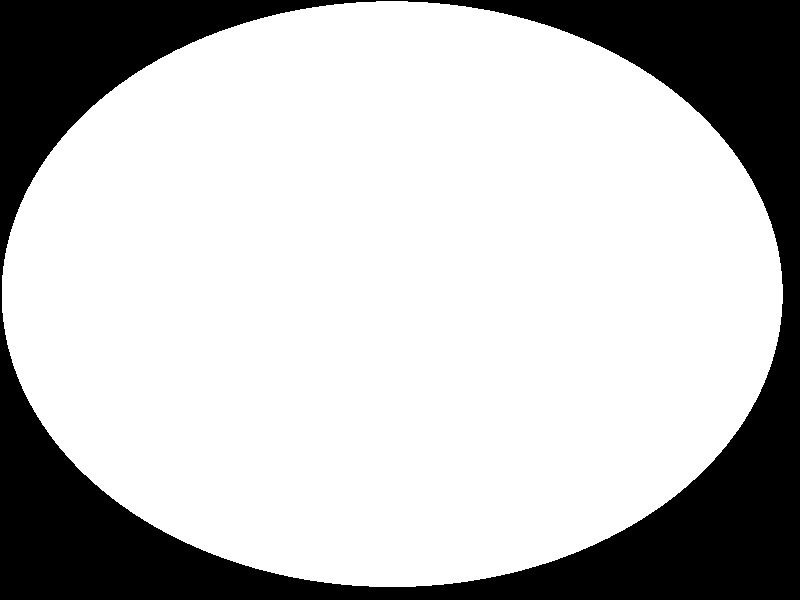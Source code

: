 // Usage
// povray white.pov +H300 +W300 Declare=Seed=10 -Ow.png +UA
// (replace 10 by some other number to get "randomly" different stone)
// Then use GIMP to add drop shadow
// (or see http://www.imagico.de/pov/icons.php - but I did not try this yet)

#include "colors.inc"

camera {
    location <0,15,0>
    right x
    angle 9
    look_at   <.0, .0,  .0>
}

light_source { <-500, 1500, 500> color White*0.5 }
light_source { <+50, 150, 50> color White*0.1 }
light_source { <150, 150, 50> color White*0.1 }
light_source { <+50, 50, 150> color White*0.2 }

// seed for random number generator
#ifndef (Seed)
      #declare Seed = 0;
#end

#local r = seed(Seed);

sphere { 0 1.152
    texture{
        pigment {
            marble // gradient x
            color_map {
                [0.0 color White*1.3]
                [0.2 color White*1.3]
                [0.45 color Gray95*1.2]
                [0.55 color Gray95*1.2]
                [0.75 color White*1.3]
                [1.0 color White*1.3]
            }
            frequency 1.5 + 2.5 * rand(r)
            turbulence 0.2
        }
        finish { specular .8 roughness .001 }
        translate rand(r)*15
        rotate y*rand(r)*360
    }
    scale < 1,0.4,1>
    translate <-0.023, 0, 0.023>
}


